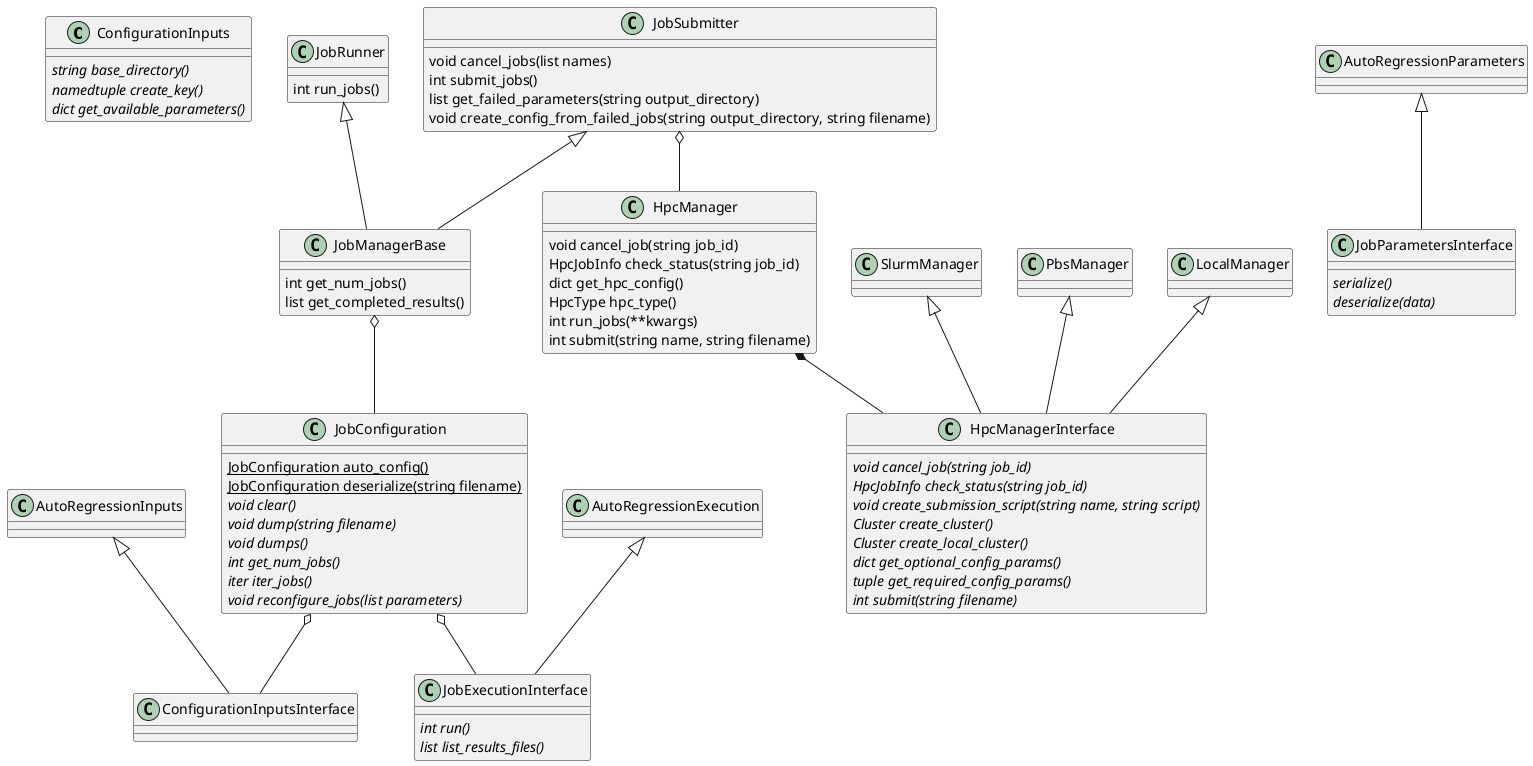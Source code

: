 
@startuml

class ConfigurationInputs {
    {abstract} string base_directory()
    {abstract} namedtuple create_key()
    {abstract} dict get_available_parameters()
}

AutoRegressionInputs <|-- ConfigurationInputsInterface

class JobParametersInterface {
    {abstract} serialize()
    {abstract} deserialize(data)
}

AutoRegressionParameters <|-- JobParametersInterface

class JobExecutionInterface {
    {abstract} int run()
    {abstract} list list_results_files()
}

AutoRegressionExecution <|-- JobExecutionInterface

class JobConfiguration {
    {static} JobConfiguration auto_config()
    {static} JobConfiguration deserialize(string filename)
    {abstract} void clear()
    {abstract} void dump(string filename)
    {abstract} void dumps()
    {abstract} int get_num_jobs()
    {abstract} iter iter_jobs()
    {abstract} void reconfigure_jobs(list parameters)
}

JobConfiguration o-- ConfigurationInputsInterface
JobConfiguration o-- JobExecutionInterface

class JobManagerBase {
    int get_num_jobs()
    list get_completed_results()
}

class JobSubmitter {
    void cancel_jobs(list names)
    int submit_jobs()
    list get_failed_parameters(string output_directory)
    void create_config_from_failed_jobs(string output_directory, string filename)
}

class JobRunner {
    int run_jobs()
}

JobSubmitter <|-- JobManagerBase
JobRunner <|-- JobManagerBase

JobManagerBase o-- JobConfiguration

class HpcManagerInterface {
    {abstract} void cancel_job(string job_id)
    {abstract} HpcJobInfo check_status(string job_id)
    {abstract} void create_submission_script(string name, string script)
    {abstract} Cluster create_cluster()
    {abstract} Cluster create_local_cluster()
    {abstract} dict get_optional_config_params()
    {abstract} tuple get_required_config_params()
    {abstract} int submit(string filename)
}

SlurmManager <|-- HpcManagerInterface
PbsManager <|-- HpcManagerInterface
LocalManager <|-- HpcManagerInterface

class HpcManager {
    void cancel_job(string job_id)
    HpcJobInfo check_status(string job_id)
    dict get_hpc_config()
    HpcType hpc_type()
    int run_jobs(**kwargs)
    int submit(string name, string filename)
}

HpcManager *-- HpcManagerInterface

JobSubmitter o-- HpcManager

@enduml
